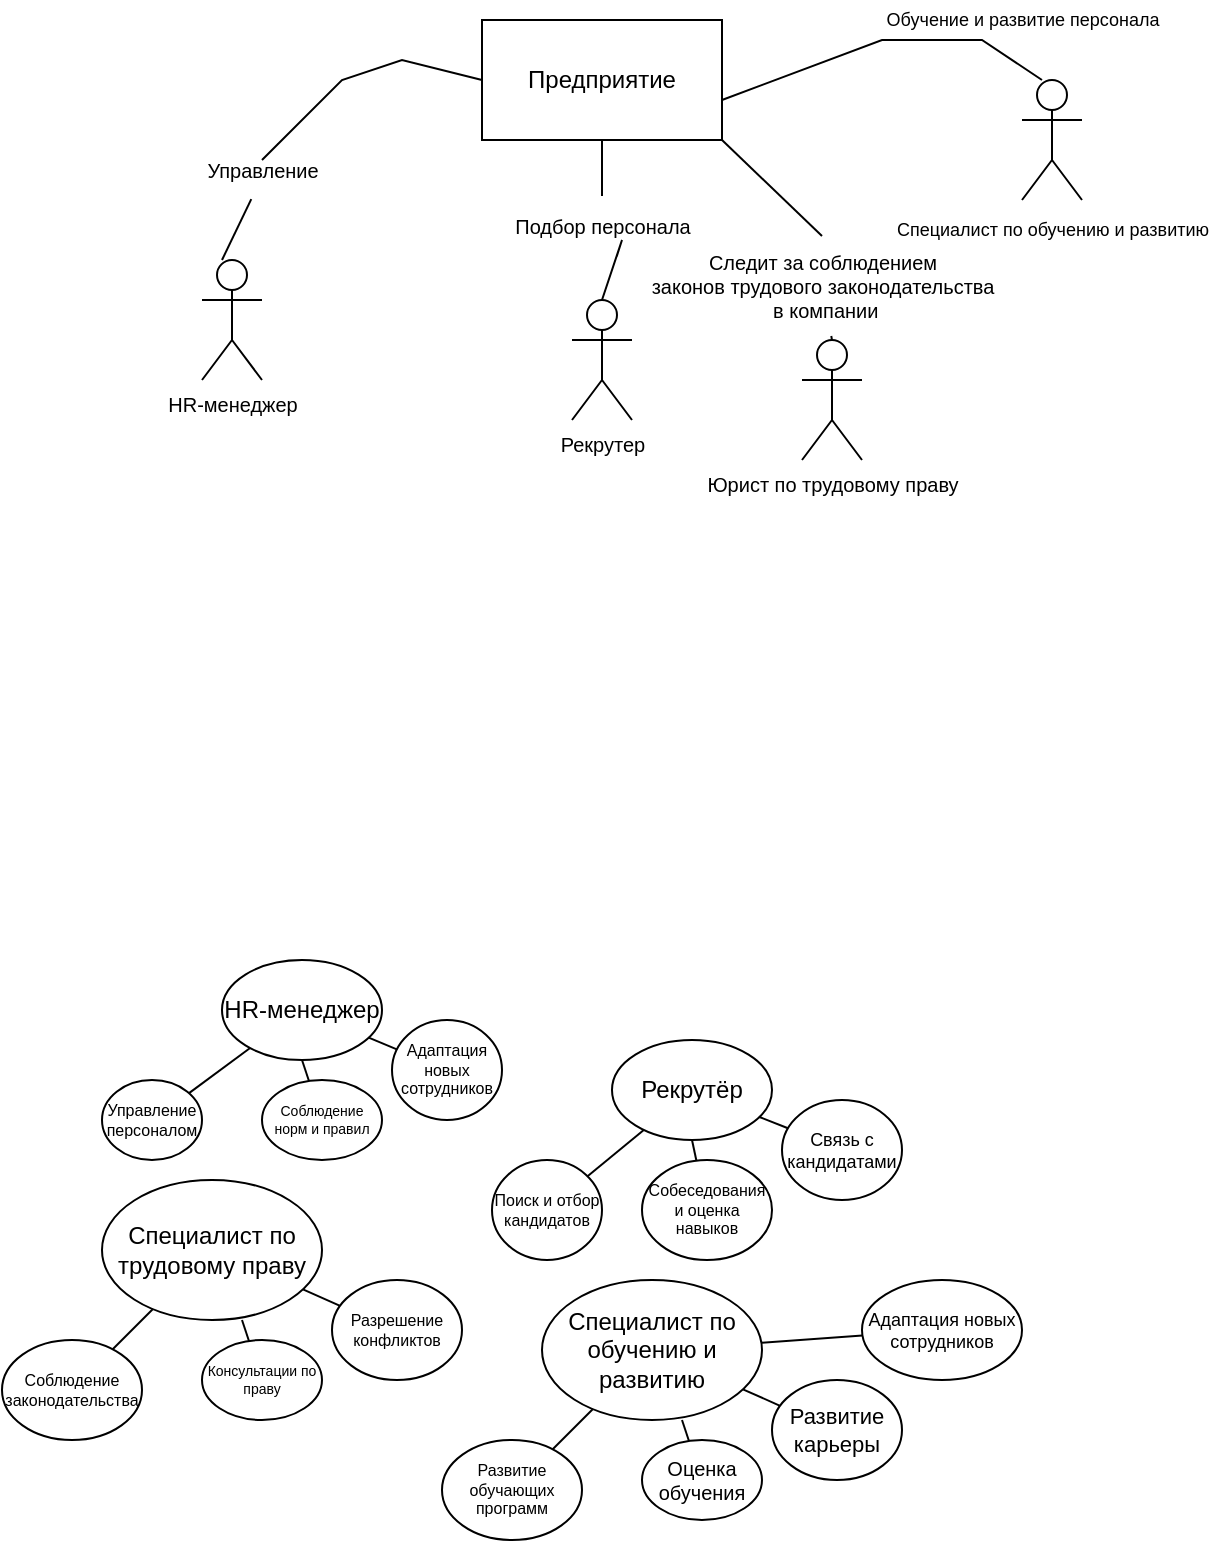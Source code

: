 <mxfile version="21.7.2" type="github">
  <diagram name="Страница — 1" id="0JkVb1EzyXIKiP_3Bz_9">
    <mxGraphModel dx="778" dy="396" grid="1" gridSize="10" guides="1" tooltips="1" connect="1" arrows="1" fold="1" page="1" pageScale="1" pageWidth="827" pageHeight="1169" math="0" shadow="0">
      <root>
        <mxCell id="0" />
        <mxCell id="1" parent="0" />
        <mxCell id="y3LTvOkzZxAHQpKQvb_X-1" value="Предприятие" style="rounded=0;whiteSpace=wrap;html=1;" vertex="1" parent="1">
          <mxGeometry x="390" y="110" width="120" height="60" as="geometry" />
        </mxCell>
        <mxCell id="y3LTvOkzZxAHQpKQvb_X-2" value="" style="endArrow=none;html=1;rounded=0;entryX=0;entryY=0.5;entryDx=0;entryDy=0;exitX=0.6;exitY=0.067;exitDx=0;exitDy=0;exitPerimeter=0;" edge="1" parent="1" source="y3LTvOkzZxAHQpKQvb_X-16" target="y3LTvOkzZxAHQpKQvb_X-1">
          <mxGeometry width="50" height="50" relative="1" as="geometry">
            <mxPoint x="260" y="230" as="sourcePoint" />
            <mxPoint x="440" y="250" as="targetPoint" />
            <Array as="points">
              <mxPoint x="280" y="180" />
              <mxPoint x="320" y="140" />
              <mxPoint x="350" y="130" />
            </Array>
          </mxGeometry>
        </mxCell>
        <mxCell id="y3LTvOkzZxAHQpKQvb_X-4" value="" style="endArrow=none;html=1;rounded=0;" edge="1" parent="1" source="y3LTvOkzZxAHQpKQvb_X-15" target="y3LTvOkzZxAHQpKQvb_X-1">
          <mxGeometry width="50" height="50" relative="1" as="geometry">
            <mxPoint x="450" y="250" as="sourcePoint" />
            <mxPoint x="440" y="250" as="targetPoint" />
            <Array as="points" />
          </mxGeometry>
        </mxCell>
        <mxCell id="y3LTvOkzZxAHQpKQvb_X-11" value="HR-менеджер" style="shape=umlActor;verticalLabelPosition=bottom;verticalAlign=top;html=1;outlineConnect=0;movable=1;resizable=1;rotatable=1;deletable=1;editable=1;locked=0;connectable=1;fontSize=10;" vertex="1" parent="1">
          <mxGeometry x="250" y="230" width="30" height="60" as="geometry" />
        </mxCell>
        <mxCell id="y3LTvOkzZxAHQpKQvb_X-12" value="Рекрутер" style="shape=umlActor;verticalLabelPosition=bottom;verticalAlign=top;html=1;outlineConnect=0;fontSize=10;" vertex="1" parent="1">
          <mxGeometry x="435" y="250" width="30" height="60" as="geometry" />
        </mxCell>
        <mxCell id="y3LTvOkzZxAHQpKQvb_X-17" value="" style="endArrow=none;html=1;rounded=0;" edge="1" parent="1">
          <mxGeometry width="50" height="50" relative="1" as="geometry">
            <mxPoint x="510" y="150" as="sourcePoint" />
            <mxPoint x="670" y="140" as="targetPoint" />
            <Array as="points">
              <mxPoint x="590" y="120" />
              <mxPoint x="640" y="120" />
            </Array>
          </mxGeometry>
        </mxCell>
        <mxCell id="y3LTvOkzZxAHQpKQvb_X-18" value="&lt;font style=&quot;font-size: 9px;&quot;&gt;Специалист по обучению и развитию&lt;/font&gt;" style="shape=umlActor;verticalLabelPosition=bottom;verticalAlign=top;html=1;outlineConnect=0;" vertex="1" parent="1">
          <mxGeometry x="660" y="140" width="30" height="60" as="geometry" />
        </mxCell>
        <mxCell id="y3LTvOkzZxAHQpKQvb_X-19" value="Обучение и развитие персонала&lt;br style=&quot;font-size: 9px;&quot;&gt;" style="text;html=1;align=center;verticalAlign=middle;resizable=0;points=[];autosize=1;strokeColor=none;fillColor=none;fontSize=9;" vertex="1" parent="1">
          <mxGeometry x="580" y="100" width="160" height="20" as="geometry" />
        </mxCell>
        <mxCell id="y3LTvOkzZxAHQpKQvb_X-20" value="Юрист по трудовому праву" style="shape=umlActor;verticalLabelPosition=bottom;verticalAlign=top;html=1;outlineConnect=0;fontSize=10;" vertex="1" parent="1">
          <mxGeometry x="550" y="270" width="30" height="60" as="geometry" />
        </mxCell>
        <mxCell id="y3LTvOkzZxAHQpKQvb_X-21" value="" style="endArrow=none;html=1;rounded=0;exitX=0.5;exitY=0;exitDx=0;exitDy=0;exitPerimeter=0;" edge="1" parent="1" source="y3LTvOkzZxAHQpKQvb_X-22">
          <mxGeometry width="50" height="50" relative="1" as="geometry">
            <mxPoint x="580" y="260" as="sourcePoint" />
            <mxPoint x="510" y="170" as="targetPoint" />
          </mxGeometry>
        </mxCell>
        <mxCell id="y3LTvOkzZxAHQpKQvb_X-23" value="" style="endArrow=none;html=1;rounded=0;exitX=0.5;exitY=0;exitDx=0;exitDy=0;exitPerimeter=0;" edge="1" parent="1" source="y3LTvOkzZxAHQpKQvb_X-20" target="y3LTvOkzZxAHQpKQvb_X-22">
          <mxGeometry width="50" height="50" relative="1" as="geometry">
            <mxPoint x="565" y="270" as="sourcePoint" />
            <mxPoint x="510" y="170" as="targetPoint" />
          </mxGeometry>
        </mxCell>
        <mxCell id="y3LTvOkzZxAHQpKQvb_X-22" value="Следит за соблюдением &lt;br style=&quot;font-size: 10px;&quot;&gt;законов трудового законодательства&lt;br&gt;&amp;nbsp;в компании" style="text;html=1;align=center;verticalAlign=middle;resizable=0;points=[];autosize=1;strokeColor=none;fillColor=none;fontSize=10;" vertex="1" parent="1">
          <mxGeometry x="465" y="218" width="190" height="50" as="geometry" />
        </mxCell>
        <mxCell id="y3LTvOkzZxAHQpKQvb_X-24" value="" style="endArrow=none;html=1;rounded=0;entryX=0.567;entryY=1.006;entryDx=0;entryDy=0;entryPerimeter=0;" edge="1" parent="1" target="y3LTvOkzZxAHQpKQvb_X-15">
          <mxGeometry width="50" height="50" relative="1" as="geometry">
            <mxPoint x="450" y="250" as="sourcePoint" />
            <mxPoint x="454" y="170" as="targetPoint" />
            <Array as="points">
              <mxPoint x="460" y="220" />
            </Array>
          </mxGeometry>
        </mxCell>
        <mxCell id="y3LTvOkzZxAHQpKQvb_X-15" value="Подбор персонала" style="text;html=1;align=center;verticalAlign=middle;resizable=0;points=[];autosize=1;strokeColor=none;fillColor=none;fontSize=10;" vertex="1" parent="1">
          <mxGeometry x="395" y="198" width="110" height="30" as="geometry" />
        </mxCell>
        <mxCell id="y3LTvOkzZxAHQpKQvb_X-25" value="" style="endArrow=none;html=1;rounded=0;entryX=0.433;entryY=0.985;entryDx=0;entryDy=0;entryPerimeter=0;" edge="1" parent="1" target="y3LTvOkzZxAHQpKQvb_X-16">
          <mxGeometry width="50" height="50" relative="1" as="geometry">
            <mxPoint x="260" y="230" as="sourcePoint" />
            <mxPoint x="390" y="140" as="targetPoint" />
            <Array as="points" />
          </mxGeometry>
        </mxCell>
        <mxCell id="y3LTvOkzZxAHQpKQvb_X-16" value="Управление" style="text;html=1;align=center;verticalAlign=middle;resizable=0;points=[];autosize=1;strokeColor=none;fillColor=none;fontSize=10;" vertex="1" parent="1">
          <mxGeometry x="240" y="170" width="80" height="30" as="geometry" />
        </mxCell>
        <mxCell id="y3LTvOkzZxAHQpKQvb_X-26" value="HR-менеджер" style="ellipse;whiteSpace=wrap;html=1;" vertex="1" parent="1">
          <mxGeometry x="260" y="580" width="80" height="50" as="geometry" />
        </mxCell>
        <mxCell id="y3LTvOkzZxAHQpKQvb_X-27" value="" style="endArrow=none;html=1;rounded=0;" edge="1" parent="1" source="y3LTvOkzZxAHQpKQvb_X-29" target="y3LTvOkzZxAHQpKQvb_X-26">
          <mxGeometry width="50" height="50" relative="1" as="geometry">
            <mxPoint x="230" y="640" as="sourcePoint" />
            <mxPoint x="260" y="610" as="targetPoint" />
          </mxGeometry>
        </mxCell>
        <mxCell id="y3LTvOkzZxAHQpKQvb_X-29" value="Управление персоналом" style="ellipse;whiteSpace=wrap;html=1;fontSize=8;" vertex="1" parent="1">
          <mxGeometry x="200" y="640" width="50" height="40" as="geometry" />
        </mxCell>
        <mxCell id="y3LTvOkzZxAHQpKQvb_X-30" value="Соблюдение норм и правил" style="ellipse;whiteSpace=wrap;html=1;fontSize=7;" vertex="1" parent="1">
          <mxGeometry x="280" y="640" width="60" height="40" as="geometry" />
        </mxCell>
        <mxCell id="y3LTvOkzZxAHQpKQvb_X-31" value="" style="endArrow=none;html=1;rounded=0;" edge="1" parent="1" source="y3LTvOkzZxAHQpKQvb_X-30">
          <mxGeometry width="50" height="50" relative="1" as="geometry">
            <mxPoint x="250" y="680" as="sourcePoint" />
            <mxPoint x="300" y="630" as="targetPoint" />
          </mxGeometry>
        </mxCell>
        <mxCell id="y3LTvOkzZxAHQpKQvb_X-33" value="Адаптация новых сотрудников" style="ellipse;whiteSpace=wrap;html=1;fontSize=8;" vertex="1" parent="1">
          <mxGeometry x="345" y="610" width="55" height="50" as="geometry" />
        </mxCell>
        <mxCell id="y3LTvOkzZxAHQpKQvb_X-34" value="" style="endArrow=none;html=1;rounded=0;" edge="1" parent="1" source="y3LTvOkzZxAHQpKQvb_X-33" target="y3LTvOkzZxAHQpKQvb_X-26">
          <mxGeometry width="50" height="50" relative="1" as="geometry">
            <mxPoint x="340" y="660" as="sourcePoint" />
            <mxPoint x="390" y="610" as="targetPoint" />
          </mxGeometry>
        </mxCell>
        <mxCell id="y3LTvOkzZxAHQpKQvb_X-36" value="Рекрутёр" style="ellipse;whiteSpace=wrap;html=1;" vertex="1" parent="1">
          <mxGeometry x="455" y="620" width="80" height="50" as="geometry" />
        </mxCell>
        <mxCell id="y3LTvOkzZxAHQpKQvb_X-37" value="" style="endArrow=none;html=1;rounded=0;" edge="1" parent="1" source="y3LTvOkzZxAHQpKQvb_X-38" target="y3LTvOkzZxAHQpKQvb_X-36">
          <mxGeometry width="50" height="50" relative="1" as="geometry">
            <mxPoint x="425" y="680" as="sourcePoint" />
            <mxPoint x="455" y="650" as="targetPoint" />
          </mxGeometry>
        </mxCell>
        <mxCell id="y3LTvOkzZxAHQpKQvb_X-38" value="Поиск и отбор кандидатов" style="ellipse;whiteSpace=wrap;html=1;fontSize=8;" vertex="1" parent="1">
          <mxGeometry x="395" y="680" width="55" height="50" as="geometry" />
        </mxCell>
        <mxCell id="y3LTvOkzZxAHQpKQvb_X-39" value="Собеседования и оценка навыков" style="ellipse;whiteSpace=wrap;html=1;fontSize=8;" vertex="1" parent="1">
          <mxGeometry x="470" y="680" width="65" height="50" as="geometry" />
        </mxCell>
        <mxCell id="y3LTvOkzZxAHQpKQvb_X-40" value="" style="endArrow=none;html=1;rounded=0;" edge="1" parent="1" source="y3LTvOkzZxAHQpKQvb_X-39">
          <mxGeometry width="50" height="50" relative="1" as="geometry">
            <mxPoint x="445" y="720" as="sourcePoint" />
            <mxPoint x="495" y="670" as="targetPoint" />
          </mxGeometry>
        </mxCell>
        <mxCell id="y3LTvOkzZxAHQpKQvb_X-41" value="Связь с кандидатами" style="ellipse;whiteSpace=wrap;html=1;fontSize=9;" vertex="1" parent="1">
          <mxGeometry x="540" y="650" width="60" height="50" as="geometry" />
        </mxCell>
        <mxCell id="y3LTvOkzZxAHQpKQvb_X-42" value="" style="endArrow=none;html=1;rounded=0;" edge="1" parent="1" source="y3LTvOkzZxAHQpKQvb_X-41" target="y3LTvOkzZxAHQpKQvb_X-36">
          <mxGeometry width="50" height="50" relative="1" as="geometry">
            <mxPoint x="535" y="700" as="sourcePoint" />
            <mxPoint x="585" y="650" as="targetPoint" />
          </mxGeometry>
        </mxCell>
        <mxCell id="y3LTvOkzZxAHQpKQvb_X-44" value="Специалист по трудовому праву" style="ellipse;whiteSpace=wrap;html=1;" vertex="1" parent="1">
          <mxGeometry x="200" y="690" width="110" height="70" as="geometry" />
        </mxCell>
        <mxCell id="y3LTvOkzZxAHQpKQvb_X-45" value="" style="endArrow=none;html=1;rounded=0;" edge="1" parent="1" source="y3LTvOkzZxAHQpKQvb_X-46" target="y3LTvOkzZxAHQpKQvb_X-44">
          <mxGeometry width="50" height="50" relative="1" as="geometry">
            <mxPoint x="200" y="770" as="sourcePoint" />
            <mxPoint x="230" y="740" as="targetPoint" />
          </mxGeometry>
        </mxCell>
        <mxCell id="y3LTvOkzZxAHQpKQvb_X-46" value="Соблюдение законодательства" style="ellipse;whiteSpace=wrap;html=1;fontSize=8;" vertex="1" parent="1">
          <mxGeometry x="150" y="770" width="70" height="50" as="geometry" />
        </mxCell>
        <mxCell id="y3LTvOkzZxAHQpKQvb_X-47" value="Консультации по праву" style="ellipse;whiteSpace=wrap;html=1;fontSize=7;" vertex="1" parent="1">
          <mxGeometry x="250" y="770" width="60" height="40" as="geometry" />
        </mxCell>
        <mxCell id="y3LTvOkzZxAHQpKQvb_X-48" value="" style="endArrow=none;html=1;rounded=0;" edge="1" parent="1" source="y3LTvOkzZxAHQpKQvb_X-47">
          <mxGeometry width="50" height="50" relative="1" as="geometry">
            <mxPoint x="220" y="810" as="sourcePoint" />
            <mxPoint x="270" y="760" as="targetPoint" />
          </mxGeometry>
        </mxCell>
        <mxCell id="y3LTvOkzZxAHQpKQvb_X-49" value="Разрешение конфликтов" style="ellipse;whiteSpace=wrap;html=1;fontSize=8;" vertex="1" parent="1">
          <mxGeometry x="315" y="740" width="65" height="50" as="geometry" />
        </mxCell>
        <mxCell id="y3LTvOkzZxAHQpKQvb_X-50" value="" style="endArrow=none;html=1;rounded=0;" edge="1" parent="1" source="y3LTvOkzZxAHQpKQvb_X-49" target="y3LTvOkzZxAHQpKQvb_X-44">
          <mxGeometry width="50" height="50" relative="1" as="geometry">
            <mxPoint x="310" y="790" as="sourcePoint" />
            <mxPoint x="360" y="740" as="targetPoint" />
          </mxGeometry>
        </mxCell>
        <mxCell id="y3LTvOkzZxAHQpKQvb_X-57" value="Специалист по обучению и развитию" style="ellipse;whiteSpace=wrap;html=1;" vertex="1" parent="1">
          <mxGeometry x="420" y="740" width="110" height="70" as="geometry" />
        </mxCell>
        <mxCell id="y3LTvOkzZxAHQpKQvb_X-58" value="" style="endArrow=none;html=1;rounded=0;" edge="1" parent="1" source="y3LTvOkzZxAHQpKQvb_X-59" target="y3LTvOkzZxAHQpKQvb_X-57">
          <mxGeometry width="50" height="50" relative="1" as="geometry">
            <mxPoint x="420" y="820" as="sourcePoint" />
            <mxPoint x="450" y="790" as="targetPoint" />
          </mxGeometry>
        </mxCell>
        <mxCell id="y3LTvOkzZxAHQpKQvb_X-59" value="Развитие обучающих программ" style="ellipse;whiteSpace=wrap;html=1;fontSize=8;" vertex="1" parent="1">
          <mxGeometry x="370" y="820" width="70" height="50" as="geometry" />
        </mxCell>
        <mxCell id="y3LTvOkzZxAHQpKQvb_X-60" value="Оценка обучения" style="ellipse;whiteSpace=wrap;html=1;fontSize=10;" vertex="1" parent="1">
          <mxGeometry x="470" y="820" width="60" height="40" as="geometry" />
        </mxCell>
        <mxCell id="y3LTvOkzZxAHQpKQvb_X-61" value="" style="endArrow=none;html=1;rounded=0;" edge="1" parent="1" source="y3LTvOkzZxAHQpKQvb_X-60">
          <mxGeometry width="50" height="50" relative="1" as="geometry">
            <mxPoint x="440" y="860" as="sourcePoint" />
            <mxPoint x="490" y="810" as="targetPoint" />
          </mxGeometry>
        </mxCell>
        <mxCell id="y3LTvOkzZxAHQpKQvb_X-62" value="Развитие карьеры" style="ellipse;whiteSpace=wrap;html=1;fontSize=11;" vertex="1" parent="1">
          <mxGeometry x="535" y="790" width="65" height="50" as="geometry" />
        </mxCell>
        <mxCell id="y3LTvOkzZxAHQpKQvb_X-63" value="" style="endArrow=none;html=1;rounded=0;" edge="1" parent="1" source="y3LTvOkzZxAHQpKQvb_X-62" target="y3LTvOkzZxAHQpKQvb_X-57">
          <mxGeometry width="50" height="50" relative="1" as="geometry">
            <mxPoint x="530" y="840" as="sourcePoint" />
            <mxPoint x="580" y="790" as="targetPoint" />
          </mxGeometry>
        </mxCell>
        <mxCell id="y3LTvOkzZxAHQpKQvb_X-64" value="" style="endArrow=none;html=1;rounded=0;" edge="1" parent="1" source="y3LTvOkzZxAHQpKQvb_X-57" target="y3LTvOkzZxAHQpKQvb_X-65">
          <mxGeometry width="50" height="50" relative="1" as="geometry">
            <mxPoint x="530" y="770" as="sourcePoint" />
            <mxPoint x="600" y="760" as="targetPoint" />
          </mxGeometry>
        </mxCell>
        <mxCell id="y3LTvOkzZxAHQpKQvb_X-65" value="Адаптация новых сотрудников" style="ellipse;whiteSpace=wrap;html=1;fontSize=9;" vertex="1" parent="1">
          <mxGeometry x="580" y="740" width="80" height="50" as="geometry" />
        </mxCell>
      </root>
    </mxGraphModel>
  </diagram>
</mxfile>

